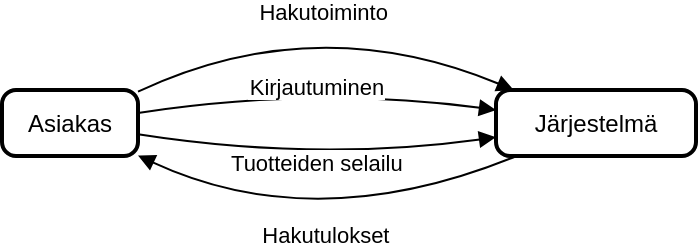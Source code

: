 <mxfile version="21.7.0" type="github">
  <diagram name="Sivu-1" id="ldmzElFeA8dKuWhYSnHD">
    <mxGraphModel>
      <root>
        <mxCell id="0" />
        <mxCell id="1" parent="0" />
        <mxCell id="2" value="Asiakas" style="rounded=1;absoluteArcSize=1;arcSize=14;whiteSpace=wrap;strokeWidth=2;" vertex="1" parent="1">
          <mxGeometry y="50" width="68" height="33" as="geometry" />
        </mxCell>
        <mxCell id="3" value="Järjestelmä" style="rounded=1;absoluteArcSize=1;arcSize=14;whiteSpace=wrap;strokeWidth=2;" vertex="1" parent="1">
          <mxGeometry x="247" y="50" width="100" height="33" as="geometry" />
        </mxCell>
        <mxCell id="4" value="Hakutoiminto" style="curved=1;startArrow=none;endArrow=block;exitX=0.995;exitY=0.03;entryX=0.091;entryY=0.003;" edge="1" parent="1" source="2" target="3">
          <mxGeometry relative="1" as="geometry">
            <Array as="points">
              <mxPoint x="157" y="9" />
            </Array>
          </mxGeometry>
        </mxCell>
        <mxCell id="5" value="Kirjautuminen" style="curved=1;startArrow=none;endArrow=block;exitX=0.995;exitY=0.349;entryX=-0.004;entryY=0.301;" edge="1" parent="1" source="2" target="3">
          <mxGeometry relative="1" as="geometry">
            <Array as="points">
              <mxPoint x="157" y="48" />
            </Array>
          </mxGeometry>
        </mxCell>
        <mxCell id="6" value="Tuotteiden selailu" style="curved=1;startArrow=none;endArrow=block;exitX=0.995;exitY=0.669;entryX=-0.004;entryY=0.717;" edge="1" parent="1" source="2" target="3">
          <mxGeometry relative="1" as="geometry">
            <Array as="points">
              <mxPoint x="157" y="86" />
            </Array>
          </mxGeometry>
        </mxCell>
        <mxCell id="7" value="Hakutulokset" style="curved=1;startArrow=none;endArrow=block;exitX=0.091;exitY=1.015;entryX=0.995;entryY=0.988;" edge="1" parent="1" source="3" target="2">
          <mxGeometry relative="1" as="geometry">
            <Array as="points">
              <mxPoint x="157" y="124" />
            </Array>
          </mxGeometry>
        </mxCell>
      </root>
    </mxGraphModel>
  </diagram>
</mxfile>
